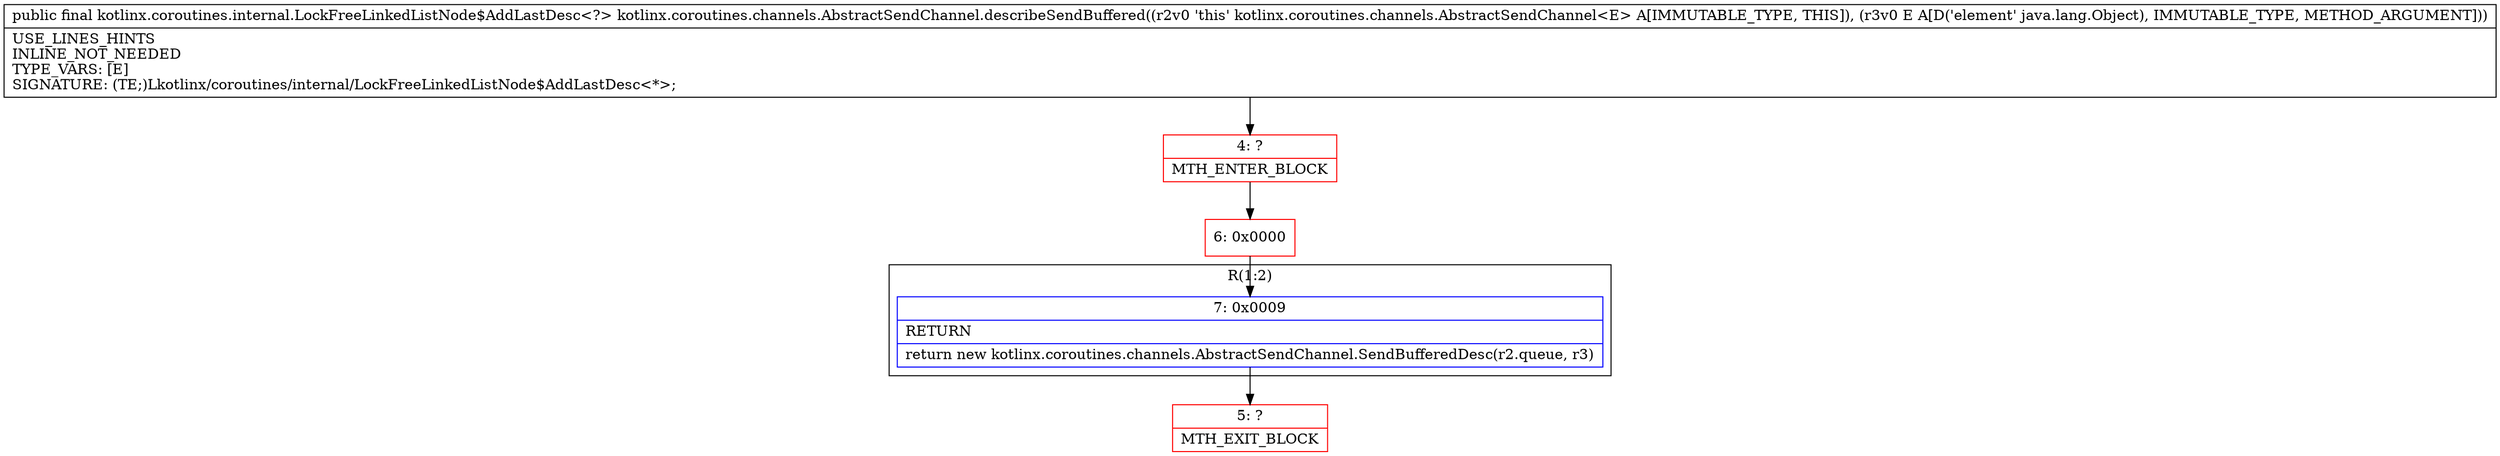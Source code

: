 digraph "CFG forkotlinx.coroutines.channels.AbstractSendChannel.describeSendBuffered(Ljava\/lang\/Object;)Lkotlinx\/coroutines\/internal\/LockFreeLinkedListNode$AddLastDesc;" {
subgraph cluster_Region_504230699 {
label = "R(1:2)";
node [shape=record,color=blue];
Node_7 [shape=record,label="{7\:\ 0x0009|RETURN\l|return new kotlinx.coroutines.channels.AbstractSendChannel.SendBufferedDesc(r2.queue, r3)\l}"];
}
Node_4 [shape=record,color=red,label="{4\:\ ?|MTH_ENTER_BLOCK\l}"];
Node_6 [shape=record,color=red,label="{6\:\ 0x0000}"];
Node_5 [shape=record,color=red,label="{5\:\ ?|MTH_EXIT_BLOCK\l}"];
MethodNode[shape=record,label="{public final kotlinx.coroutines.internal.LockFreeLinkedListNode$AddLastDesc\<?\> kotlinx.coroutines.channels.AbstractSendChannel.describeSendBuffered((r2v0 'this' kotlinx.coroutines.channels.AbstractSendChannel\<E\> A[IMMUTABLE_TYPE, THIS]), (r3v0 E A[D('element' java.lang.Object), IMMUTABLE_TYPE, METHOD_ARGUMENT]))  | USE_LINES_HINTS\lINLINE_NOT_NEEDED\lTYPE_VARS: [E]\lSIGNATURE: (TE;)Lkotlinx\/coroutines\/internal\/LockFreeLinkedListNode$AddLastDesc\<*\>;\l}"];
MethodNode -> Node_4;Node_7 -> Node_5;
Node_4 -> Node_6;
Node_6 -> Node_7;
}

